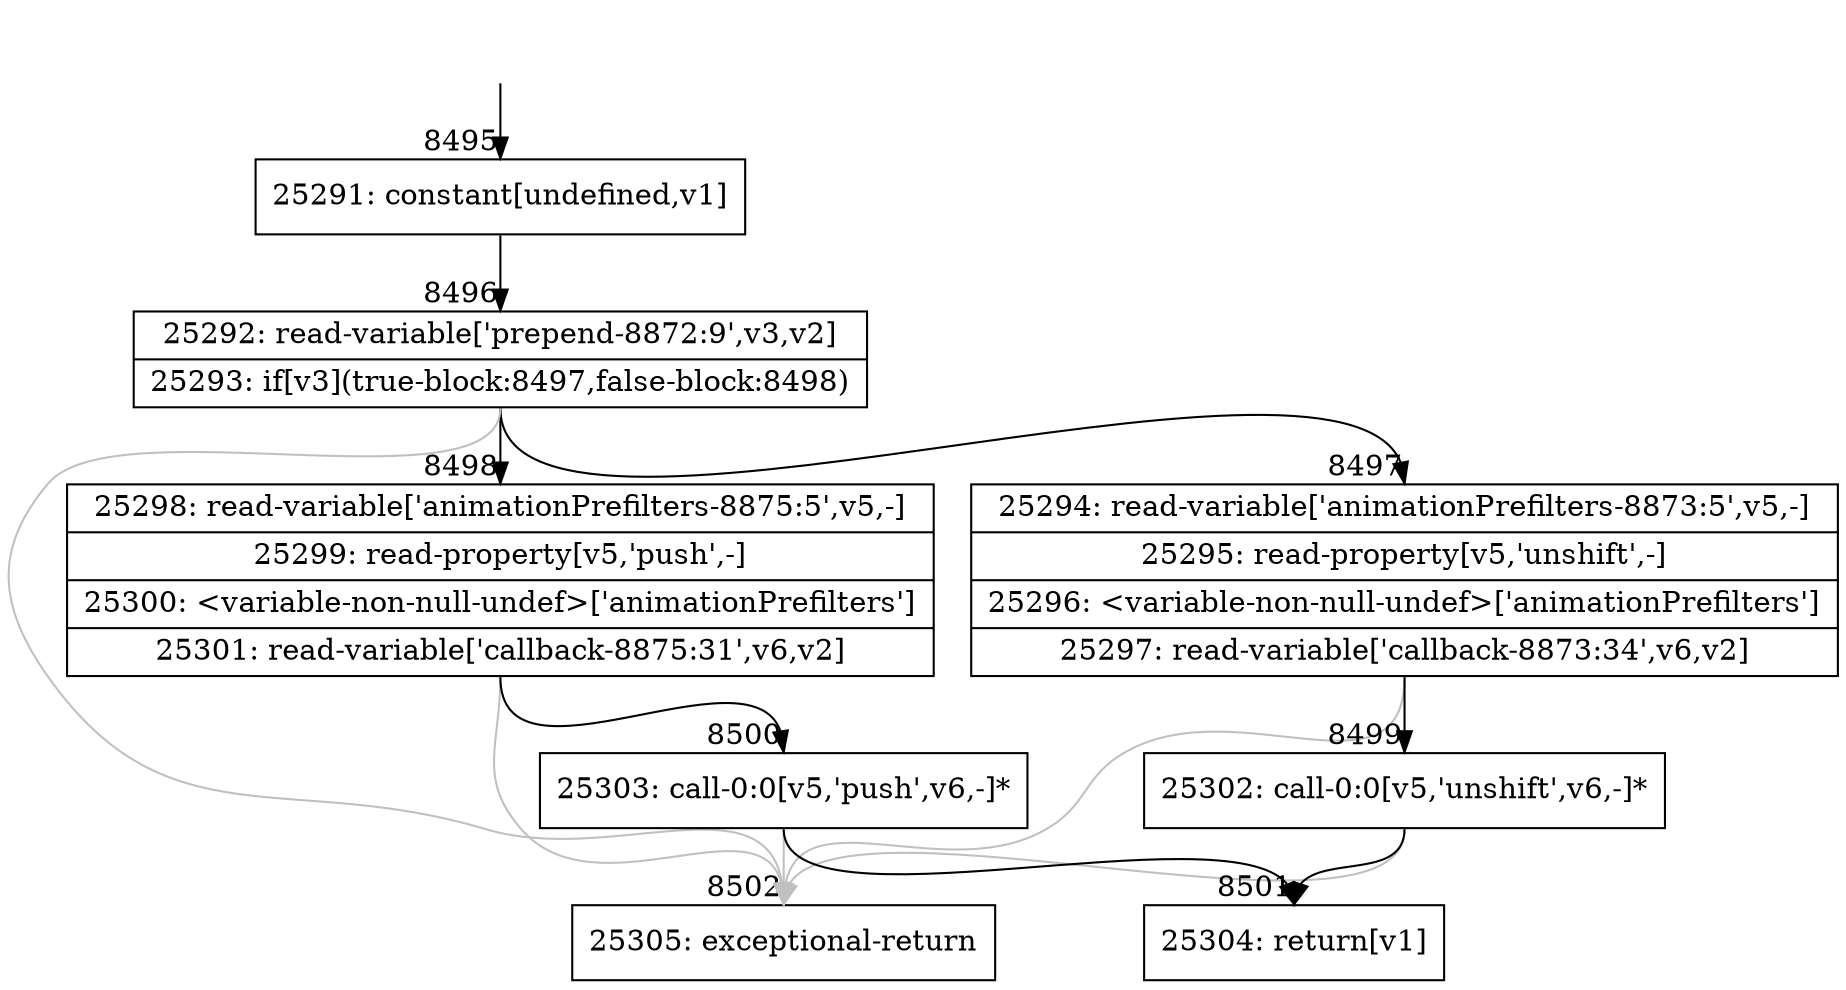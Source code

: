 digraph {
rankdir="TD"
BB_entry525[shape=none,label=""];
BB_entry525 -> BB8495 [tailport=s, headport=n, headlabel="    8495"]
BB8495 [shape=record label="{25291: constant[undefined,v1]}" ] 
BB8495 -> BB8496 [tailport=s, headport=n, headlabel="      8496"]
BB8496 [shape=record label="{25292: read-variable['prepend-8872:9',v3,v2]|25293: if[v3](true-block:8497,false-block:8498)}" ] 
BB8496 -> BB8497 [tailport=s, headport=n, headlabel="      8497"]
BB8496 -> BB8498 [tailport=s, headport=n, headlabel="      8498"]
BB8496 -> BB8502 [tailport=s, headport=n, color=gray, headlabel="      8502"]
BB8497 [shape=record label="{25294: read-variable['animationPrefilters-8873:5',v5,-]|25295: read-property[v5,'unshift',-]|25296: \<variable-non-null-undef\>['animationPrefilters']|25297: read-variable['callback-8873:34',v6,v2]}" ] 
BB8497 -> BB8499 [tailport=s, headport=n, headlabel="      8499"]
BB8497 -> BB8502 [tailport=s, headport=n, color=gray]
BB8498 [shape=record label="{25298: read-variable['animationPrefilters-8875:5',v5,-]|25299: read-property[v5,'push',-]|25300: \<variable-non-null-undef\>['animationPrefilters']|25301: read-variable['callback-8875:31',v6,v2]}" ] 
BB8498 -> BB8500 [tailport=s, headport=n, headlabel="      8500"]
BB8498 -> BB8502 [tailport=s, headport=n, color=gray]
BB8499 [shape=record label="{25302: call-0:0[v5,'unshift',v6,-]*}" ] 
BB8499 -> BB8501 [tailport=s, headport=n, headlabel="      8501"]
BB8499 -> BB8502 [tailport=s, headport=n, color=gray]
BB8500 [shape=record label="{25303: call-0:0[v5,'push',v6,-]*}" ] 
BB8500 -> BB8501 [tailport=s, headport=n]
BB8500 -> BB8502 [tailport=s, headport=n, color=gray]
BB8501 [shape=record label="{25304: return[v1]}" ] 
BB8502 [shape=record label="{25305: exceptional-return}" ] 
}
